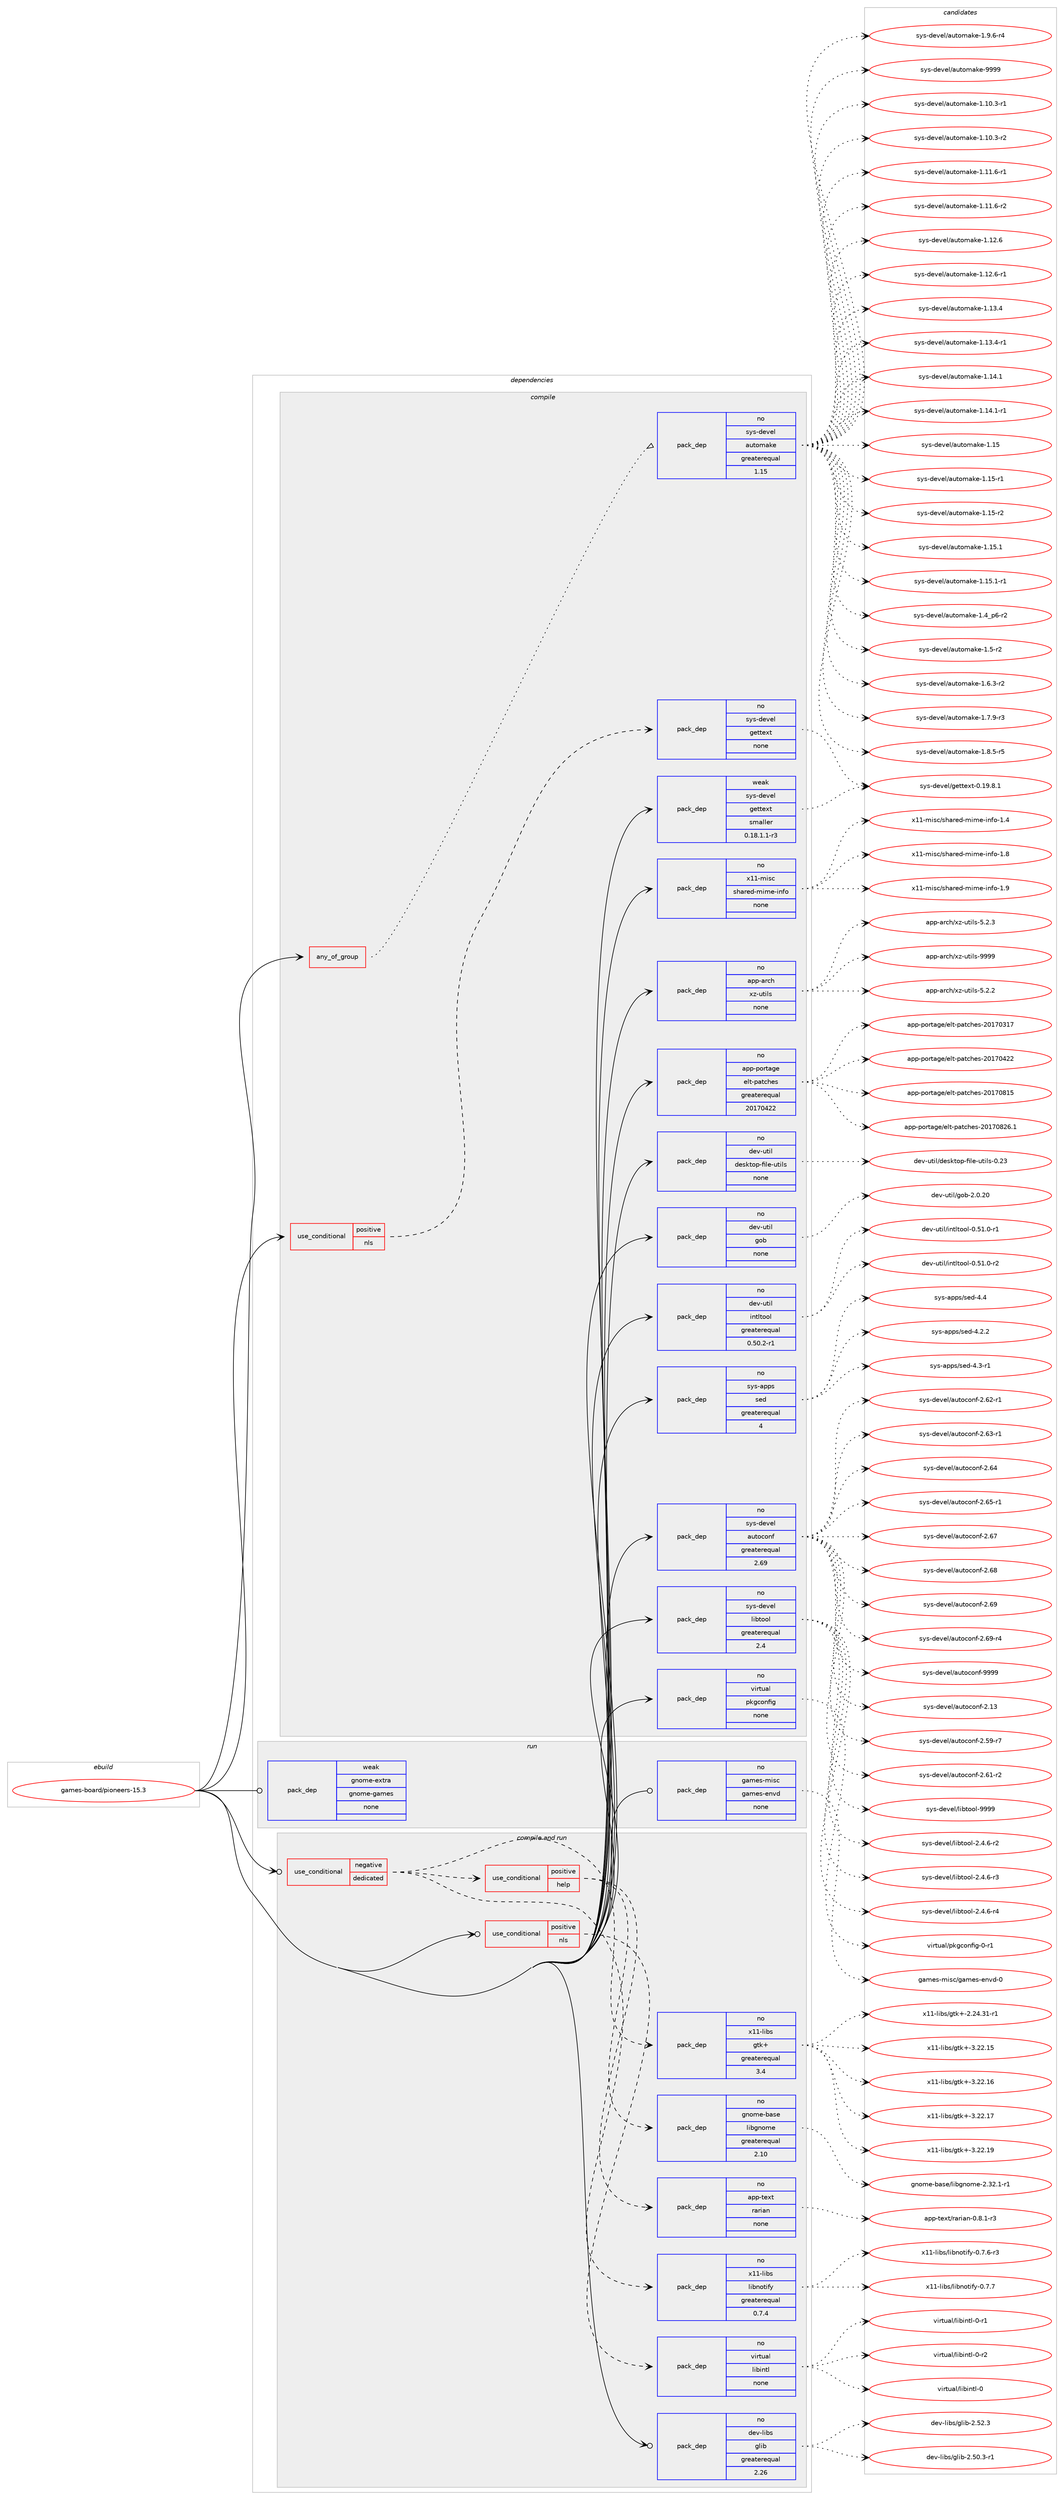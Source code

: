 digraph prolog {

# *************
# Graph options
# *************

newrank=true;
concentrate=true;
compound=true;
graph [rankdir=LR,fontname=Helvetica,fontsize=10,ranksep=1.5];#, ranksep=2.5, nodesep=0.2];
edge  [arrowhead=vee];
node  [fontname=Helvetica,fontsize=10];

# **********
# The ebuild
# **********

subgraph cluster_leftcol {
color=gray;
rank=same;
label=<<i>ebuild</i>>;
id [label="games-board/pioneers-15.3", color=red, width=4, href="../games-board/pioneers-15.3.svg"];
}

# ****************
# The dependencies
# ****************

subgraph cluster_midcol {
color=gray;
label=<<i>dependencies</i>>;
subgraph cluster_compile {
fillcolor="#eeeeee";
style=filled;
label=<<i>compile</i>>;
subgraph any4395 {
dependency295747 [label=<<TABLE BORDER="0" CELLBORDER="1" CELLSPACING="0" CELLPADDING="4"><TR><TD CELLPADDING="10">any_of_group</TD></TR></TABLE>>, shape=none, color=red];subgraph pack211469 {
dependency295748 [label=<<TABLE BORDER="0" CELLBORDER="1" CELLSPACING="0" CELLPADDING="4" WIDTH="220"><TR><TD ROWSPAN="6" CELLPADDING="30">pack_dep</TD></TR><TR><TD WIDTH="110">no</TD></TR><TR><TD>sys-devel</TD></TR><TR><TD>automake</TD></TR><TR><TD>greaterequal</TD></TR><TR><TD>1.15</TD></TR></TABLE>>, shape=none, color=blue];
}
dependency295747:e -> dependency295748:w [weight=20,style="dotted",arrowhead="oinv"];
}
id:e -> dependency295747:w [weight=20,style="solid",arrowhead="vee"];
subgraph cond79831 {
dependency295749 [label=<<TABLE BORDER="0" CELLBORDER="1" CELLSPACING="0" CELLPADDING="4"><TR><TD ROWSPAN="3" CELLPADDING="10">use_conditional</TD></TR><TR><TD>positive</TD></TR><TR><TD>nls</TD></TR></TABLE>>, shape=none, color=red];
subgraph pack211470 {
dependency295750 [label=<<TABLE BORDER="0" CELLBORDER="1" CELLSPACING="0" CELLPADDING="4" WIDTH="220"><TR><TD ROWSPAN="6" CELLPADDING="30">pack_dep</TD></TR><TR><TD WIDTH="110">no</TD></TR><TR><TD>sys-devel</TD></TR><TR><TD>gettext</TD></TR><TR><TD>none</TD></TR><TR><TD></TD></TR></TABLE>>, shape=none, color=blue];
}
dependency295749:e -> dependency295750:w [weight=20,style="dashed",arrowhead="vee"];
}
id:e -> dependency295749:w [weight=20,style="solid",arrowhead="vee"];
subgraph pack211471 {
dependency295751 [label=<<TABLE BORDER="0" CELLBORDER="1" CELLSPACING="0" CELLPADDING="4" WIDTH="220"><TR><TD ROWSPAN="6" CELLPADDING="30">pack_dep</TD></TR><TR><TD WIDTH="110">no</TD></TR><TR><TD>app-arch</TD></TR><TR><TD>xz-utils</TD></TR><TR><TD>none</TD></TR><TR><TD></TD></TR></TABLE>>, shape=none, color=blue];
}
id:e -> dependency295751:w [weight=20,style="solid",arrowhead="vee"];
subgraph pack211472 {
dependency295752 [label=<<TABLE BORDER="0" CELLBORDER="1" CELLSPACING="0" CELLPADDING="4" WIDTH="220"><TR><TD ROWSPAN="6" CELLPADDING="30">pack_dep</TD></TR><TR><TD WIDTH="110">no</TD></TR><TR><TD>app-portage</TD></TR><TR><TD>elt-patches</TD></TR><TR><TD>greaterequal</TD></TR><TR><TD>20170422</TD></TR></TABLE>>, shape=none, color=blue];
}
id:e -> dependency295752:w [weight=20,style="solid",arrowhead="vee"];
subgraph pack211473 {
dependency295753 [label=<<TABLE BORDER="0" CELLBORDER="1" CELLSPACING="0" CELLPADDING="4" WIDTH="220"><TR><TD ROWSPAN="6" CELLPADDING="30">pack_dep</TD></TR><TR><TD WIDTH="110">no</TD></TR><TR><TD>dev-util</TD></TR><TR><TD>desktop-file-utils</TD></TR><TR><TD>none</TD></TR><TR><TD></TD></TR></TABLE>>, shape=none, color=blue];
}
id:e -> dependency295753:w [weight=20,style="solid",arrowhead="vee"];
subgraph pack211474 {
dependency295754 [label=<<TABLE BORDER="0" CELLBORDER="1" CELLSPACING="0" CELLPADDING="4" WIDTH="220"><TR><TD ROWSPAN="6" CELLPADDING="30">pack_dep</TD></TR><TR><TD WIDTH="110">no</TD></TR><TR><TD>dev-util</TD></TR><TR><TD>gob</TD></TR><TR><TD>none</TD></TR><TR><TD></TD></TR></TABLE>>, shape=none, color=blue];
}
id:e -> dependency295754:w [weight=20,style="solid",arrowhead="vee"];
subgraph pack211475 {
dependency295755 [label=<<TABLE BORDER="0" CELLBORDER="1" CELLSPACING="0" CELLPADDING="4" WIDTH="220"><TR><TD ROWSPAN="6" CELLPADDING="30">pack_dep</TD></TR><TR><TD WIDTH="110">no</TD></TR><TR><TD>dev-util</TD></TR><TR><TD>intltool</TD></TR><TR><TD>greaterequal</TD></TR><TR><TD>0.50.2-r1</TD></TR></TABLE>>, shape=none, color=blue];
}
id:e -> dependency295755:w [weight=20,style="solid",arrowhead="vee"];
subgraph pack211476 {
dependency295756 [label=<<TABLE BORDER="0" CELLBORDER="1" CELLSPACING="0" CELLPADDING="4" WIDTH="220"><TR><TD ROWSPAN="6" CELLPADDING="30">pack_dep</TD></TR><TR><TD WIDTH="110">no</TD></TR><TR><TD>sys-apps</TD></TR><TR><TD>sed</TD></TR><TR><TD>greaterequal</TD></TR><TR><TD>4</TD></TR></TABLE>>, shape=none, color=blue];
}
id:e -> dependency295756:w [weight=20,style="solid",arrowhead="vee"];
subgraph pack211477 {
dependency295757 [label=<<TABLE BORDER="0" CELLBORDER="1" CELLSPACING="0" CELLPADDING="4" WIDTH="220"><TR><TD ROWSPAN="6" CELLPADDING="30">pack_dep</TD></TR><TR><TD WIDTH="110">no</TD></TR><TR><TD>sys-devel</TD></TR><TR><TD>autoconf</TD></TR><TR><TD>greaterequal</TD></TR><TR><TD>2.69</TD></TR></TABLE>>, shape=none, color=blue];
}
id:e -> dependency295757:w [weight=20,style="solid",arrowhead="vee"];
subgraph pack211478 {
dependency295758 [label=<<TABLE BORDER="0" CELLBORDER="1" CELLSPACING="0" CELLPADDING="4" WIDTH="220"><TR><TD ROWSPAN="6" CELLPADDING="30">pack_dep</TD></TR><TR><TD WIDTH="110">no</TD></TR><TR><TD>sys-devel</TD></TR><TR><TD>libtool</TD></TR><TR><TD>greaterequal</TD></TR><TR><TD>2.4</TD></TR></TABLE>>, shape=none, color=blue];
}
id:e -> dependency295758:w [weight=20,style="solid",arrowhead="vee"];
subgraph pack211479 {
dependency295759 [label=<<TABLE BORDER="0" CELLBORDER="1" CELLSPACING="0" CELLPADDING="4" WIDTH="220"><TR><TD ROWSPAN="6" CELLPADDING="30">pack_dep</TD></TR><TR><TD WIDTH="110">no</TD></TR><TR><TD>virtual</TD></TR><TR><TD>pkgconfig</TD></TR><TR><TD>none</TD></TR><TR><TD></TD></TR></TABLE>>, shape=none, color=blue];
}
id:e -> dependency295759:w [weight=20,style="solid",arrowhead="vee"];
subgraph pack211480 {
dependency295760 [label=<<TABLE BORDER="0" CELLBORDER="1" CELLSPACING="0" CELLPADDING="4" WIDTH="220"><TR><TD ROWSPAN="6" CELLPADDING="30">pack_dep</TD></TR><TR><TD WIDTH="110">no</TD></TR><TR><TD>x11-misc</TD></TR><TR><TD>shared-mime-info</TD></TR><TR><TD>none</TD></TR><TR><TD></TD></TR></TABLE>>, shape=none, color=blue];
}
id:e -> dependency295760:w [weight=20,style="solid",arrowhead="vee"];
subgraph pack211481 {
dependency295761 [label=<<TABLE BORDER="0" CELLBORDER="1" CELLSPACING="0" CELLPADDING="4" WIDTH="220"><TR><TD ROWSPAN="6" CELLPADDING="30">pack_dep</TD></TR><TR><TD WIDTH="110">weak</TD></TR><TR><TD>sys-devel</TD></TR><TR><TD>gettext</TD></TR><TR><TD>smaller</TD></TR><TR><TD>0.18.1.1-r3</TD></TR></TABLE>>, shape=none, color=blue];
}
id:e -> dependency295761:w [weight=20,style="solid",arrowhead="vee"];
}
subgraph cluster_compileandrun {
fillcolor="#eeeeee";
style=filled;
label=<<i>compile and run</i>>;
subgraph cond79832 {
dependency295762 [label=<<TABLE BORDER="0" CELLBORDER="1" CELLSPACING="0" CELLPADDING="4"><TR><TD ROWSPAN="3" CELLPADDING="10">use_conditional</TD></TR><TR><TD>negative</TD></TR><TR><TD>dedicated</TD></TR></TABLE>>, shape=none, color=red];
subgraph pack211482 {
dependency295763 [label=<<TABLE BORDER="0" CELLBORDER="1" CELLSPACING="0" CELLPADDING="4" WIDTH="220"><TR><TD ROWSPAN="6" CELLPADDING="30">pack_dep</TD></TR><TR><TD WIDTH="110">no</TD></TR><TR><TD>x11-libs</TD></TR><TR><TD>gtk+</TD></TR><TR><TD>greaterequal</TD></TR><TR><TD>3.4</TD></TR></TABLE>>, shape=none, color=blue];
}
dependency295762:e -> dependency295763:w [weight=20,style="dashed",arrowhead="vee"];
subgraph pack211483 {
dependency295764 [label=<<TABLE BORDER="0" CELLBORDER="1" CELLSPACING="0" CELLPADDING="4" WIDTH="220"><TR><TD ROWSPAN="6" CELLPADDING="30">pack_dep</TD></TR><TR><TD WIDTH="110">no</TD></TR><TR><TD>x11-libs</TD></TR><TR><TD>libnotify</TD></TR><TR><TD>greaterequal</TD></TR><TR><TD>0.7.4</TD></TR></TABLE>>, shape=none, color=blue];
}
dependency295762:e -> dependency295764:w [weight=20,style="dashed",arrowhead="vee"];
subgraph cond79833 {
dependency295765 [label=<<TABLE BORDER="0" CELLBORDER="1" CELLSPACING="0" CELLPADDING="4"><TR><TD ROWSPAN="3" CELLPADDING="10">use_conditional</TD></TR><TR><TD>positive</TD></TR><TR><TD>help</TD></TR></TABLE>>, shape=none, color=red];
subgraph pack211484 {
dependency295766 [label=<<TABLE BORDER="0" CELLBORDER="1" CELLSPACING="0" CELLPADDING="4" WIDTH="220"><TR><TD ROWSPAN="6" CELLPADDING="30">pack_dep</TD></TR><TR><TD WIDTH="110">no</TD></TR><TR><TD>app-text</TD></TR><TR><TD>rarian</TD></TR><TR><TD>none</TD></TR><TR><TD></TD></TR></TABLE>>, shape=none, color=blue];
}
dependency295765:e -> dependency295766:w [weight=20,style="dashed",arrowhead="vee"];
subgraph pack211485 {
dependency295767 [label=<<TABLE BORDER="0" CELLBORDER="1" CELLSPACING="0" CELLPADDING="4" WIDTH="220"><TR><TD ROWSPAN="6" CELLPADDING="30">pack_dep</TD></TR><TR><TD WIDTH="110">no</TD></TR><TR><TD>gnome-base</TD></TR><TR><TD>libgnome</TD></TR><TR><TD>greaterequal</TD></TR><TR><TD>2.10</TD></TR></TABLE>>, shape=none, color=blue];
}
dependency295765:e -> dependency295767:w [weight=20,style="dashed",arrowhead="vee"];
}
dependency295762:e -> dependency295765:w [weight=20,style="dashed",arrowhead="vee"];
}
id:e -> dependency295762:w [weight=20,style="solid",arrowhead="odotvee"];
subgraph cond79834 {
dependency295768 [label=<<TABLE BORDER="0" CELLBORDER="1" CELLSPACING="0" CELLPADDING="4"><TR><TD ROWSPAN="3" CELLPADDING="10">use_conditional</TD></TR><TR><TD>positive</TD></TR><TR><TD>nls</TD></TR></TABLE>>, shape=none, color=red];
subgraph pack211486 {
dependency295769 [label=<<TABLE BORDER="0" CELLBORDER="1" CELLSPACING="0" CELLPADDING="4" WIDTH="220"><TR><TD ROWSPAN="6" CELLPADDING="30">pack_dep</TD></TR><TR><TD WIDTH="110">no</TD></TR><TR><TD>virtual</TD></TR><TR><TD>libintl</TD></TR><TR><TD>none</TD></TR><TR><TD></TD></TR></TABLE>>, shape=none, color=blue];
}
dependency295768:e -> dependency295769:w [weight=20,style="dashed",arrowhead="vee"];
}
id:e -> dependency295768:w [weight=20,style="solid",arrowhead="odotvee"];
subgraph pack211487 {
dependency295770 [label=<<TABLE BORDER="0" CELLBORDER="1" CELLSPACING="0" CELLPADDING="4" WIDTH="220"><TR><TD ROWSPAN="6" CELLPADDING="30">pack_dep</TD></TR><TR><TD WIDTH="110">no</TD></TR><TR><TD>dev-libs</TD></TR><TR><TD>glib</TD></TR><TR><TD>greaterequal</TD></TR><TR><TD>2.26</TD></TR></TABLE>>, shape=none, color=blue];
}
id:e -> dependency295770:w [weight=20,style="solid",arrowhead="odotvee"];
}
subgraph cluster_run {
fillcolor="#eeeeee";
style=filled;
label=<<i>run</i>>;
subgraph pack211488 {
dependency295771 [label=<<TABLE BORDER="0" CELLBORDER="1" CELLSPACING="0" CELLPADDING="4" WIDTH="220"><TR><TD ROWSPAN="6" CELLPADDING="30">pack_dep</TD></TR><TR><TD WIDTH="110">no</TD></TR><TR><TD>games-misc</TD></TR><TR><TD>games-envd</TD></TR><TR><TD>none</TD></TR><TR><TD></TD></TR></TABLE>>, shape=none, color=blue];
}
id:e -> dependency295771:w [weight=20,style="solid",arrowhead="odot"];
subgraph pack211489 {
dependency295772 [label=<<TABLE BORDER="0" CELLBORDER="1" CELLSPACING="0" CELLPADDING="4" WIDTH="220"><TR><TD ROWSPAN="6" CELLPADDING="30">pack_dep</TD></TR><TR><TD WIDTH="110">weak</TD></TR><TR><TD>gnome-extra</TD></TR><TR><TD>gnome-games</TD></TR><TR><TD>none</TD></TR><TR><TD></TD></TR></TABLE>>, shape=none, color=blue];
}
id:e -> dependency295772:w [weight=20,style="solid",arrowhead="odot"];
}
}

# **************
# The candidates
# **************

subgraph cluster_choices {
rank=same;
color=gray;
label=<<i>candidates</i>>;

subgraph choice211469 {
color=black;
nodesep=1;
choice11512111545100101118101108479711711611110997107101454946494846514511449 [label="sys-devel/automake-1.10.3-r1", color=red, width=4,href="../sys-devel/automake-1.10.3-r1.svg"];
choice11512111545100101118101108479711711611110997107101454946494846514511450 [label="sys-devel/automake-1.10.3-r2", color=red, width=4,href="../sys-devel/automake-1.10.3-r2.svg"];
choice11512111545100101118101108479711711611110997107101454946494946544511449 [label="sys-devel/automake-1.11.6-r1", color=red, width=4,href="../sys-devel/automake-1.11.6-r1.svg"];
choice11512111545100101118101108479711711611110997107101454946494946544511450 [label="sys-devel/automake-1.11.6-r2", color=red, width=4,href="../sys-devel/automake-1.11.6-r2.svg"];
choice1151211154510010111810110847971171161111099710710145494649504654 [label="sys-devel/automake-1.12.6", color=red, width=4,href="../sys-devel/automake-1.12.6.svg"];
choice11512111545100101118101108479711711611110997107101454946495046544511449 [label="sys-devel/automake-1.12.6-r1", color=red, width=4,href="../sys-devel/automake-1.12.6-r1.svg"];
choice1151211154510010111810110847971171161111099710710145494649514652 [label="sys-devel/automake-1.13.4", color=red, width=4,href="../sys-devel/automake-1.13.4.svg"];
choice11512111545100101118101108479711711611110997107101454946495146524511449 [label="sys-devel/automake-1.13.4-r1", color=red, width=4,href="../sys-devel/automake-1.13.4-r1.svg"];
choice1151211154510010111810110847971171161111099710710145494649524649 [label="sys-devel/automake-1.14.1", color=red, width=4,href="../sys-devel/automake-1.14.1.svg"];
choice11512111545100101118101108479711711611110997107101454946495246494511449 [label="sys-devel/automake-1.14.1-r1", color=red, width=4,href="../sys-devel/automake-1.14.1-r1.svg"];
choice115121115451001011181011084797117116111109971071014549464953 [label="sys-devel/automake-1.15", color=red, width=4,href="../sys-devel/automake-1.15.svg"];
choice1151211154510010111810110847971171161111099710710145494649534511449 [label="sys-devel/automake-1.15-r1", color=red, width=4,href="../sys-devel/automake-1.15-r1.svg"];
choice1151211154510010111810110847971171161111099710710145494649534511450 [label="sys-devel/automake-1.15-r2", color=red, width=4,href="../sys-devel/automake-1.15-r2.svg"];
choice1151211154510010111810110847971171161111099710710145494649534649 [label="sys-devel/automake-1.15.1", color=red, width=4,href="../sys-devel/automake-1.15.1.svg"];
choice11512111545100101118101108479711711611110997107101454946495346494511449 [label="sys-devel/automake-1.15.1-r1", color=red, width=4,href="../sys-devel/automake-1.15.1-r1.svg"];
choice115121115451001011181011084797117116111109971071014549465295112544511450 [label="sys-devel/automake-1.4_p6-r2", color=red, width=4,href="../sys-devel/automake-1.4_p6-r2.svg"];
choice11512111545100101118101108479711711611110997107101454946534511450 [label="sys-devel/automake-1.5-r2", color=red, width=4,href="../sys-devel/automake-1.5-r2.svg"];
choice115121115451001011181011084797117116111109971071014549465446514511450 [label="sys-devel/automake-1.6.3-r2", color=red, width=4,href="../sys-devel/automake-1.6.3-r2.svg"];
choice115121115451001011181011084797117116111109971071014549465546574511451 [label="sys-devel/automake-1.7.9-r3", color=red, width=4,href="../sys-devel/automake-1.7.9-r3.svg"];
choice115121115451001011181011084797117116111109971071014549465646534511453 [label="sys-devel/automake-1.8.5-r5", color=red, width=4,href="../sys-devel/automake-1.8.5-r5.svg"];
choice115121115451001011181011084797117116111109971071014549465746544511452 [label="sys-devel/automake-1.9.6-r4", color=red, width=4,href="../sys-devel/automake-1.9.6-r4.svg"];
choice115121115451001011181011084797117116111109971071014557575757 [label="sys-devel/automake-9999", color=red, width=4,href="../sys-devel/automake-9999.svg"];
dependency295748:e -> choice11512111545100101118101108479711711611110997107101454946494846514511449:w [style=dotted,weight="100"];
dependency295748:e -> choice11512111545100101118101108479711711611110997107101454946494846514511450:w [style=dotted,weight="100"];
dependency295748:e -> choice11512111545100101118101108479711711611110997107101454946494946544511449:w [style=dotted,weight="100"];
dependency295748:e -> choice11512111545100101118101108479711711611110997107101454946494946544511450:w [style=dotted,weight="100"];
dependency295748:e -> choice1151211154510010111810110847971171161111099710710145494649504654:w [style=dotted,weight="100"];
dependency295748:e -> choice11512111545100101118101108479711711611110997107101454946495046544511449:w [style=dotted,weight="100"];
dependency295748:e -> choice1151211154510010111810110847971171161111099710710145494649514652:w [style=dotted,weight="100"];
dependency295748:e -> choice11512111545100101118101108479711711611110997107101454946495146524511449:w [style=dotted,weight="100"];
dependency295748:e -> choice1151211154510010111810110847971171161111099710710145494649524649:w [style=dotted,weight="100"];
dependency295748:e -> choice11512111545100101118101108479711711611110997107101454946495246494511449:w [style=dotted,weight="100"];
dependency295748:e -> choice115121115451001011181011084797117116111109971071014549464953:w [style=dotted,weight="100"];
dependency295748:e -> choice1151211154510010111810110847971171161111099710710145494649534511449:w [style=dotted,weight="100"];
dependency295748:e -> choice1151211154510010111810110847971171161111099710710145494649534511450:w [style=dotted,weight="100"];
dependency295748:e -> choice1151211154510010111810110847971171161111099710710145494649534649:w [style=dotted,weight="100"];
dependency295748:e -> choice11512111545100101118101108479711711611110997107101454946495346494511449:w [style=dotted,weight="100"];
dependency295748:e -> choice115121115451001011181011084797117116111109971071014549465295112544511450:w [style=dotted,weight="100"];
dependency295748:e -> choice11512111545100101118101108479711711611110997107101454946534511450:w [style=dotted,weight="100"];
dependency295748:e -> choice115121115451001011181011084797117116111109971071014549465446514511450:w [style=dotted,weight="100"];
dependency295748:e -> choice115121115451001011181011084797117116111109971071014549465546574511451:w [style=dotted,weight="100"];
dependency295748:e -> choice115121115451001011181011084797117116111109971071014549465646534511453:w [style=dotted,weight="100"];
dependency295748:e -> choice115121115451001011181011084797117116111109971071014549465746544511452:w [style=dotted,weight="100"];
dependency295748:e -> choice115121115451001011181011084797117116111109971071014557575757:w [style=dotted,weight="100"];
}
subgraph choice211470 {
color=black;
nodesep=1;
choice1151211154510010111810110847103101116116101120116454846495746564649 [label="sys-devel/gettext-0.19.8.1", color=red, width=4,href="../sys-devel/gettext-0.19.8.1.svg"];
dependency295750:e -> choice1151211154510010111810110847103101116116101120116454846495746564649:w [style=dotted,weight="100"];
}
subgraph choice211471 {
color=black;
nodesep=1;
choice971121124597114991044712012245117116105108115455346504650 [label="app-arch/xz-utils-5.2.2", color=red, width=4,href="../app-arch/xz-utils-5.2.2.svg"];
choice971121124597114991044712012245117116105108115455346504651 [label="app-arch/xz-utils-5.2.3", color=red, width=4,href="../app-arch/xz-utils-5.2.3.svg"];
choice9711211245971149910447120122451171161051081154557575757 [label="app-arch/xz-utils-9999", color=red, width=4,href="../app-arch/xz-utils-9999.svg"];
dependency295751:e -> choice971121124597114991044712012245117116105108115455346504650:w [style=dotted,weight="100"];
dependency295751:e -> choice971121124597114991044712012245117116105108115455346504651:w [style=dotted,weight="100"];
dependency295751:e -> choice9711211245971149910447120122451171161051081154557575757:w [style=dotted,weight="100"];
}
subgraph choice211472 {
color=black;
nodesep=1;
choice97112112451121111141169710310147101108116451129711699104101115455048495548514955 [label="app-portage/elt-patches-20170317", color=red, width=4,href="../app-portage/elt-patches-20170317.svg"];
choice97112112451121111141169710310147101108116451129711699104101115455048495548525050 [label="app-portage/elt-patches-20170422", color=red, width=4,href="../app-portage/elt-patches-20170422.svg"];
choice97112112451121111141169710310147101108116451129711699104101115455048495548564953 [label="app-portage/elt-patches-20170815", color=red, width=4,href="../app-portage/elt-patches-20170815.svg"];
choice971121124511211111411697103101471011081164511297116991041011154550484955485650544649 [label="app-portage/elt-patches-20170826.1", color=red, width=4,href="../app-portage/elt-patches-20170826.1.svg"];
dependency295752:e -> choice97112112451121111141169710310147101108116451129711699104101115455048495548514955:w [style=dotted,weight="100"];
dependency295752:e -> choice97112112451121111141169710310147101108116451129711699104101115455048495548525050:w [style=dotted,weight="100"];
dependency295752:e -> choice97112112451121111141169710310147101108116451129711699104101115455048495548564953:w [style=dotted,weight="100"];
dependency295752:e -> choice971121124511211111411697103101471011081164511297116991041011154550484955485650544649:w [style=dotted,weight="100"];
}
subgraph choice211473 {
color=black;
nodesep=1;
choice100101118451171161051084710010111510711611111245102105108101451171161051081154548465051 [label="dev-util/desktop-file-utils-0.23", color=red, width=4,href="../dev-util/desktop-file-utils-0.23.svg"];
dependency295753:e -> choice100101118451171161051084710010111510711611111245102105108101451171161051081154548465051:w [style=dotted,weight="100"];
}
subgraph choice211474 {
color=black;
nodesep=1;
choice10010111845117116105108471031119845504648465048 [label="dev-util/gob-2.0.20", color=red, width=4,href="../dev-util/gob-2.0.20.svg"];
dependency295754:e -> choice10010111845117116105108471031119845504648465048:w [style=dotted,weight="100"];
}
subgraph choice211475 {
color=black;
nodesep=1;
choice1001011184511711610510847105110116108116111111108454846534946484511449 [label="dev-util/intltool-0.51.0-r1", color=red, width=4,href="../dev-util/intltool-0.51.0-r1.svg"];
choice1001011184511711610510847105110116108116111111108454846534946484511450 [label="dev-util/intltool-0.51.0-r2", color=red, width=4,href="../dev-util/intltool-0.51.0-r2.svg"];
dependency295755:e -> choice1001011184511711610510847105110116108116111111108454846534946484511449:w [style=dotted,weight="100"];
dependency295755:e -> choice1001011184511711610510847105110116108116111111108454846534946484511450:w [style=dotted,weight="100"];
}
subgraph choice211476 {
color=black;
nodesep=1;
choice115121115459711211211547115101100455246504650 [label="sys-apps/sed-4.2.2", color=red, width=4,href="../sys-apps/sed-4.2.2.svg"];
choice115121115459711211211547115101100455246514511449 [label="sys-apps/sed-4.3-r1", color=red, width=4,href="../sys-apps/sed-4.3-r1.svg"];
choice11512111545971121121154711510110045524652 [label="sys-apps/sed-4.4", color=red, width=4,href="../sys-apps/sed-4.4.svg"];
dependency295756:e -> choice115121115459711211211547115101100455246504650:w [style=dotted,weight="100"];
dependency295756:e -> choice115121115459711211211547115101100455246514511449:w [style=dotted,weight="100"];
dependency295756:e -> choice11512111545971121121154711510110045524652:w [style=dotted,weight="100"];
}
subgraph choice211477 {
color=black;
nodesep=1;
choice115121115451001011181011084797117116111991111101024550464951 [label="sys-devel/autoconf-2.13", color=red, width=4,href="../sys-devel/autoconf-2.13.svg"];
choice1151211154510010111810110847971171161119911111010245504653574511455 [label="sys-devel/autoconf-2.59-r7", color=red, width=4,href="../sys-devel/autoconf-2.59-r7.svg"];
choice1151211154510010111810110847971171161119911111010245504654494511450 [label="sys-devel/autoconf-2.61-r2", color=red, width=4,href="../sys-devel/autoconf-2.61-r2.svg"];
choice1151211154510010111810110847971171161119911111010245504654504511449 [label="sys-devel/autoconf-2.62-r1", color=red, width=4,href="../sys-devel/autoconf-2.62-r1.svg"];
choice1151211154510010111810110847971171161119911111010245504654514511449 [label="sys-devel/autoconf-2.63-r1", color=red, width=4,href="../sys-devel/autoconf-2.63-r1.svg"];
choice115121115451001011181011084797117116111991111101024550465452 [label="sys-devel/autoconf-2.64", color=red, width=4,href="../sys-devel/autoconf-2.64.svg"];
choice1151211154510010111810110847971171161119911111010245504654534511449 [label="sys-devel/autoconf-2.65-r1", color=red, width=4,href="../sys-devel/autoconf-2.65-r1.svg"];
choice115121115451001011181011084797117116111991111101024550465455 [label="sys-devel/autoconf-2.67", color=red, width=4,href="../sys-devel/autoconf-2.67.svg"];
choice115121115451001011181011084797117116111991111101024550465456 [label="sys-devel/autoconf-2.68", color=red, width=4,href="../sys-devel/autoconf-2.68.svg"];
choice115121115451001011181011084797117116111991111101024550465457 [label="sys-devel/autoconf-2.69", color=red, width=4,href="../sys-devel/autoconf-2.69.svg"];
choice1151211154510010111810110847971171161119911111010245504654574511452 [label="sys-devel/autoconf-2.69-r4", color=red, width=4,href="../sys-devel/autoconf-2.69-r4.svg"];
choice115121115451001011181011084797117116111991111101024557575757 [label="sys-devel/autoconf-9999", color=red, width=4,href="../sys-devel/autoconf-9999.svg"];
dependency295757:e -> choice115121115451001011181011084797117116111991111101024550464951:w [style=dotted,weight="100"];
dependency295757:e -> choice1151211154510010111810110847971171161119911111010245504653574511455:w [style=dotted,weight="100"];
dependency295757:e -> choice1151211154510010111810110847971171161119911111010245504654494511450:w [style=dotted,weight="100"];
dependency295757:e -> choice1151211154510010111810110847971171161119911111010245504654504511449:w [style=dotted,weight="100"];
dependency295757:e -> choice1151211154510010111810110847971171161119911111010245504654514511449:w [style=dotted,weight="100"];
dependency295757:e -> choice115121115451001011181011084797117116111991111101024550465452:w [style=dotted,weight="100"];
dependency295757:e -> choice1151211154510010111810110847971171161119911111010245504654534511449:w [style=dotted,weight="100"];
dependency295757:e -> choice115121115451001011181011084797117116111991111101024550465455:w [style=dotted,weight="100"];
dependency295757:e -> choice115121115451001011181011084797117116111991111101024550465456:w [style=dotted,weight="100"];
dependency295757:e -> choice115121115451001011181011084797117116111991111101024550465457:w [style=dotted,weight="100"];
dependency295757:e -> choice1151211154510010111810110847971171161119911111010245504654574511452:w [style=dotted,weight="100"];
dependency295757:e -> choice115121115451001011181011084797117116111991111101024557575757:w [style=dotted,weight="100"];
}
subgraph choice211478 {
color=black;
nodesep=1;
choice1151211154510010111810110847108105981161111111084550465246544511450 [label="sys-devel/libtool-2.4.6-r2", color=red, width=4,href="../sys-devel/libtool-2.4.6-r2.svg"];
choice1151211154510010111810110847108105981161111111084550465246544511451 [label="sys-devel/libtool-2.4.6-r3", color=red, width=4,href="../sys-devel/libtool-2.4.6-r3.svg"];
choice1151211154510010111810110847108105981161111111084550465246544511452 [label="sys-devel/libtool-2.4.6-r4", color=red, width=4,href="../sys-devel/libtool-2.4.6-r4.svg"];
choice1151211154510010111810110847108105981161111111084557575757 [label="sys-devel/libtool-9999", color=red, width=4,href="../sys-devel/libtool-9999.svg"];
dependency295758:e -> choice1151211154510010111810110847108105981161111111084550465246544511450:w [style=dotted,weight="100"];
dependency295758:e -> choice1151211154510010111810110847108105981161111111084550465246544511451:w [style=dotted,weight="100"];
dependency295758:e -> choice1151211154510010111810110847108105981161111111084550465246544511452:w [style=dotted,weight="100"];
dependency295758:e -> choice1151211154510010111810110847108105981161111111084557575757:w [style=dotted,weight="100"];
}
subgraph choice211479 {
color=black;
nodesep=1;
choice11810511411611797108471121071039911111010210510345484511449 [label="virtual/pkgconfig-0-r1", color=red, width=4,href="../virtual/pkgconfig-0-r1.svg"];
dependency295759:e -> choice11810511411611797108471121071039911111010210510345484511449:w [style=dotted,weight="100"];
}
subgraph choice211480 {
color=black;
nodesep=1;
choice120494945109105115994711510497114101100451091051091014510511010211145494652 [label="x11-misc/shared-mime-info-1.4", color=red, width=4,href="../x11-misc/shared-mime-info-1.4.svg"];
choice120494945109105115994711510497114101100451091051091014510511010211145494656 [label="x11-misc/shared-mime-info-1.8", color=red, width=4,href="../x11-misc/shared-mime-info-1.8.svg"];
choice120494945109105115994711510497114101100451091051091014510511010211145494657 [label="x11-misc/shared-mime-info-1.9", color=red, width=4,href="../x11-misc/shared-mime-info-1.9.svg"];
dependency295760:e -> choice120494945109105115994711510497114101100451091051091014510511010211145494652:w [style=dotted,weight="100"];
dependency295760:e -> choice120494945109105115994711510497114101100451091051091014510511010211145494656:w [style=dotted,weight="100"];
dependency295760:e -> choice120494945109105115994711510497114101100451091051091014510511010211145494657:w [style=dotted,weight="100"];
}
subgraph choice211481 {
color=black;
nodesep=1;
choice1151211154510010111810110847103101116116101120116454846495746564649 [label="sys-devel/gettext-0.19.8.1", color=red, width=4,href="../sys-devel/gettext-0.19.8.1.svg"];
dependency295761:e -> choice1151211154510010111810110847103101116116101120116454846495746564649:w [style=dotted,weight="100"];
}
subgraph choice211482 {
color=black;
nodesep=1;
choice12049494510810598115471031161074345504650524651494511449 [label="x11-libs/gtk+-2.24.31-r1", color=red, width=4,href="../x11-libs/gtk+-2.24.31-r1.svg"];
choice1204949451081059811547103116107434551465050464953 [label="x11-libs/gtk+-3.22.15", color=red, width=4,href="../x11-libs/gtk+-3.22.15.svg"];
choice1204949451081059811547103116107434551465050464954 [label="x11-libs/gtk+-3.22.16", color=red, width=4,href="../x11-libs/gtk+-3.22.16.svg"];
choice1204949451081059811547103116107434551465050464955 [label="x11-libs/gtk+-3.22.17", color=red, width=4,href="../x11-libs/gtk+-3.22.17.svg"];
choice1204949451081059811547103116107434551465050464957 [label="x11-libs/gtk+-3.22.19", color=red, width=4,href="../x11-libs/gtk+-3.22.19.svg"];
dependency295763:e -> choice12049494510810598115471031161074345504650524651494511449:w [style=dotted,weight="100"];
dependency295763:e -> choice1204949451081059811547103116107434551465050464953:w [style=dotted,weight="100"];
dependency295763:e -> choice1204949451081059811547103116107434551465050464954:w [style=dotted,weight="100"];
dependency295763:e -> choice1204949451081059811547103116107434551465050464955:w [style=dotted,weight="100"];
dependency295763:e -> choice1204949451081059811547103116107434551465050464957:w [style=dotted,weight="100"];
}
subgraph choice211483 {
color=black;
nodesep=1;
choice1204949451081059811547108105981101111161051021214548465546544511451 [label="x11-libs/libnotify-0.7.6-r3", color=red, width=4,href="../x11-libs/libnotify-0.7.6-r3.svg"];
choice120494945108105981154710810598110111116105102121454846554655 [label="x11-libs/libnotify-0.7.7", color=red, width=4,href="../x11-libs/libnotify-0.7.7.svg"];
dependency295764:e -> choice1204949451081059811547108105981101111161051021214548465546544511451:w [style=dotted,weight="100"];
dependency295764:e -> choice120494945108105981154710810598110111116105102121454846554655:w [style=dotted,weight="100"];
}
subgraph choice211484 {
color=black;
nodesep=1;
choice97112112451161011201164711497114105971104548465646494511451 [label="app-text/rarian-0.8.1-r3", color=red, width=4,href="../app-text/rarian-0.8.1-r3.svg"];
dependency295766:e -> choice97112112451161011201164711497114105971104548465646494511451:w [style=dotted,weight="100"];
}
subgraph choice211485 {
color=black;
nodesep=1;
choice1031101111091014598971151014710810598103110111109101455046515046494511449 [label="gnome-base/libgnome-2.32.1-r1", color=red, width=4,href="../gnome-base/libgnome-2.32.1-r1.svg"];
dependency295767:e -> choice1031101111091014598971151014710810598103110111109101455046515046494511449:w [style=dotted,weight="100"];
}
subgraph choice211486 {
color=black;
nodesep=1;
choice1181051141161179710847108105981051101161084548 [label="virtual/libintl-0", color=red, width=4,href="../virtual/libintl-0.svg"];
choice11810511411611797108471081059810511011610845484511449 [label="virtual/libintl-0-r1", color=red, width=4,href="../virtual/libintl-0-r1.svg"];
choice11810511411611797108471081059810511011610845484511450 [label="virtual/libintl-0-r2", color=red, width=4,href="../virtual/libintl-0-r2.svg"];
dependency295769:e -> choice1181051141161179710847108105981051101161084548:w [style=dotted,weight="100"];
dependency295769:e -> choice11810511411611797108471081059810511011610845484511449:w [style=dotted,weight="100"];
dependency295769:e -> choice11810511411611797108471081059810511011610845484511450:w [style=dotted,weight="100"];
}
subgraph choice211487 {
color=black;
nodesep=1;
choice10010111845108105981154710310810598455046534846514511449 [label="dev-libs/glib-2.50.3-r1", color=red, width=4,href="../dev-libs/glib-2.50.3-r1.svg"];
choice1001011184510810598115471031081059845504653504651 [label="dev-libs/glib-2.52.3", color=red, width=4,href="../dev-libs/glib-2.52.3.svg"];
dependency295770:e -> choice10010111845108105981154710310810598455046534846514511449:w [style=dotted,weight="100"];
dependency295770:e -> choice1001011184510810598115471031081059845504653504651:w [style=dotted,weight="100"];
}
subgraph choice211488 {
color=black;
nodesep=1;
choice1039710910111545109105115994710397109101115451011101181004548 [label="games-misc/games-envd-0", color=red, width=4,href="../games-misc/games-envd-0.svg"];
dependency295771:e -> choice1039710910111545109105115994710397109101115451011101181004548:w [style=dotted,weight="100"];
}
subgraph choice211489 {
color=black;
nodesep=1;
}
}

}
